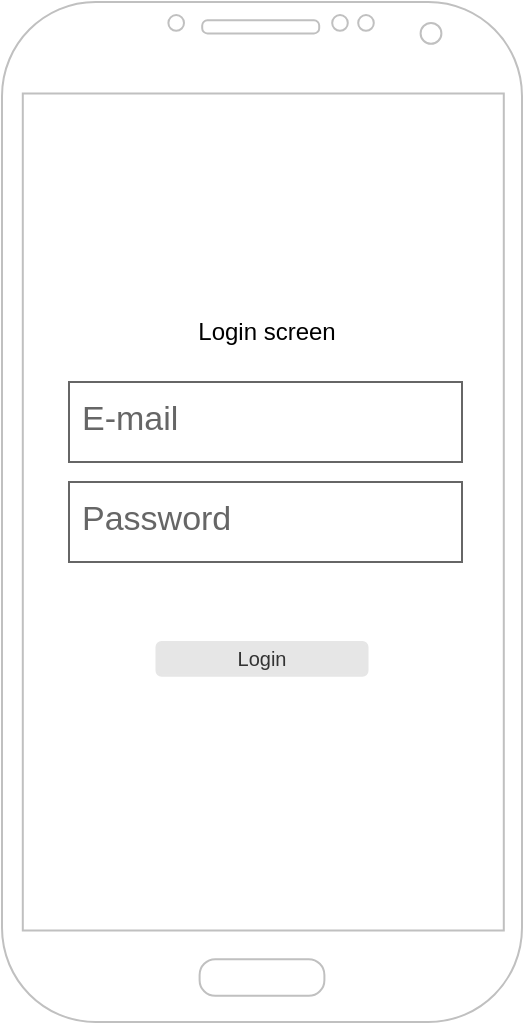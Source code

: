 <mxfile>
    <diagram id="E1S35VlPwK7WzdAAl-Qc" name="Page-1">
        <mxGraphModel dx="1001" dy="603" grid="1" gridSize="10" guides="1" tooltips="1" connect="1" arrows="1" fold="1" page="1" pageScale="1" pageWidth="827" pageHeight="1169" math="0" shadow="0">
            <root>
                <mxCell id="0"/>
                <mxCell id="1" parent="0"/>
                <mxCell id="2" value="" style="verticalLabelPosition=bottom;verticalAlign=top;html=1;shadow=0;dashed=0;strokeWidth=1;shape=mxgraph.android.phone2;strokeColor=#c0c0c0;" vertex="1" parent="1">
                    <mxGeometry x="70" y="50" width="260" height="510" as="geometry"/>
                </mxCell>
                <mxCell id="3" value="Login" style="rounded=1;html=1;shadow=0;dashed=0;whiteSpace=wrap;fontSize=10;fillColor=#E6E6E6;align=center;strokeColor=#E6E6E6;fontColor=#333333;" vertex="1" parent="1">
                    <mxGeometry x="147.25" y="370" width="105.5" height="16.88" as="geometry"/>
                </mxCell>
                <mxCell id="4" value="E-mail" style="strokeWidth=1;shadow=0;dashed=0;align=center;html=1;shape=mxgraph.mockup.text.textBox;fontColor=#666666;align=left;fontSize=17;spacingLeft=4;spacingTop=-3;strokeColor=#666666;mainText=" vertex="1" parent="1">
                    <mxGeometry x="103.5" y="240" width="196.5" height="40" as="geometry"/>
                </mxCell>
                <mxCell id="5" value="Password" style="strokeWidth=1;shadow=0;dashed=0;align=center;html=1;shape=mxgraph.mockup.text.textBox;fontColor=#666666;align=left;fontSize=17;spacingLeft=4;spacingTop=-3;strokeColor=#666666;mainText=" vertex="1" parent="1">
                    <mxGeometry x="103.5" y="290" width="196.5" height="40" as="geometry"/>
                </mxCell>
                <mxCell id="6" value="Login screen" style="text;html=1;align=center;verticalAlign=middle;resizable=0;points=[];autosize=1;strokeColor=none;fillColor=none;" vertex="1" parent="1">
                    <mxGeometry x="156.75" y="200" width="90" height="30" as="geometry"/>
                </mxCell>
            </root>
        </mxGraphModel>
    </diagram>
</mxfile>